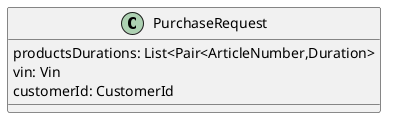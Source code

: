 @startuml
class PurchaseRequest{
productsDurations: List<Pair<ArticleNumber,Duration>
vin: Vin
customerId: CustomerId
}
@enduml
@startuml

actor Customer

Customer -> OrderRESTController : buy(purchaseRequest)
activate OrderRESTController


OrderRESTController -> OrderService : buy(purchaseRequest)
activate OrderService



OrderService --> OrderStore : createAndPersistOrder(purchaseRequest))
activate OrderStore
OrderStore --> OrderService : order
deactivate OrderStore


OrderService -> ExternalPaymentServiceRestController : processPayment(order.id, order.customer.paymentInfo, order.totalPrice)
activate ExternalPaymentServiceRestController

ExternalPaymentServiceRestController --> OrderService : paymentStatus
deactivate ExternalPaymentServiceRestController

OrderService --> OrderRESTController : orderId
deactivate OrderService

OrderRESTController --> Customer : orderId
deactivate OrderRESTController

@enduml
